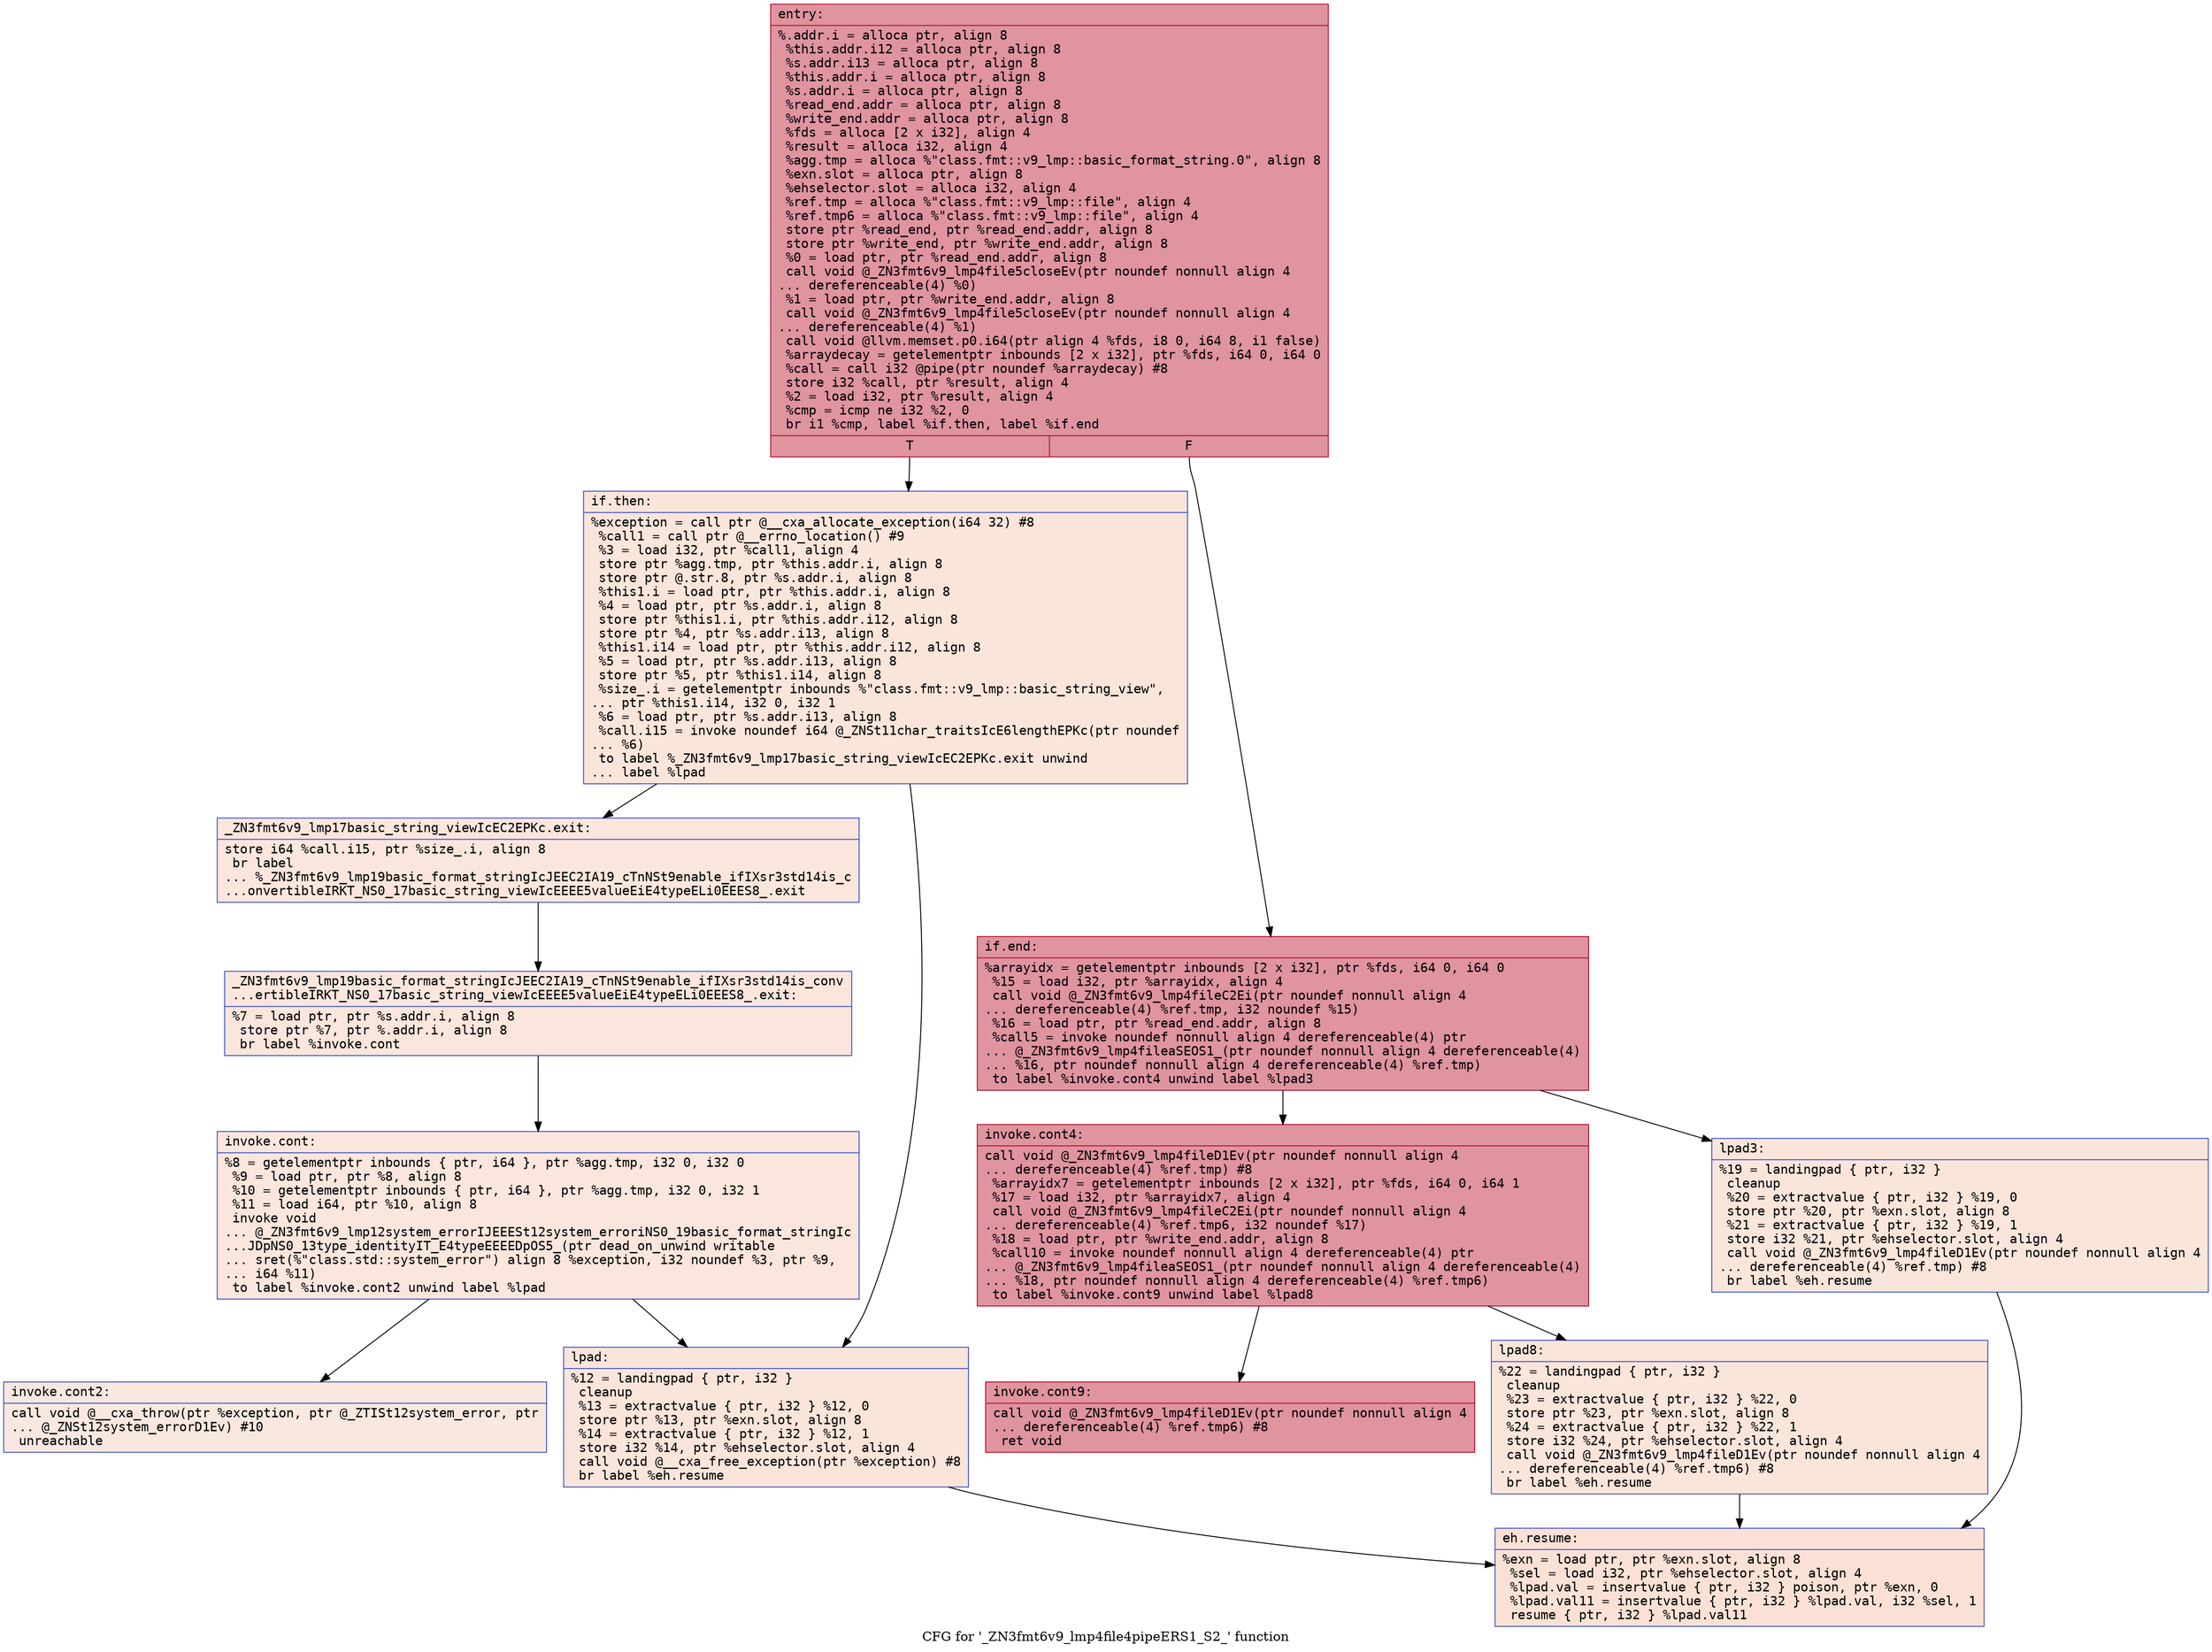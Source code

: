 digraph "CFG for '_ZN3fmt6v9_lmp4file4pipeERS1_S2_' function" {
	label="CFG for '_ZN3fmt6v9_lmp4file4pipeERS1_S2_' function";

	Node0x55957a4b5280 [shape=record,color="#b70d28ff", style=filled, fillcolor="#b70d2870" fontname="Courier",label="{entry:\l|  %.addr.i = alloca ptr, align 8\l  %this.addr.i12 = alloca ptr, align 8\l  %s.addr.i13 = alloca ptr, align 8\l  %this.addr.i = alloca ptr, align 8\l  %s.addr.i = alloca ptr, align 8\l  %read_end.addr = alloca ptr, align 8\l  %write_end.addr = alloca ptr, align 8\l  %fds = alloca [2 x i32], align 4\l  %result = alloca i32, align 4\l  %agg.tmp = alloca %\"class.fmt::v9_lmp::basic_format_string.0\", align 8\l  %exn.slot = alloca ptr, align 8\l  %ehselector.slot = alloca i32, align 4\l  %ref.tmp = alloca %\"class.fmt::v9_lmp::file\", align 4\l  %ref.tmp6 = alloca %\"class.fmt::v9_lmp::file\", align 4\l  store ptr %read_end, ptr %read_end.addr, align 8\l  store ptr %write_end, ptr %write_end.addr, align 8\l  %0 = load ptr, ptr %read_end.addr, align 8\l  call void @_ZN3fmt6v9_lmp4file5closeEv(ptr noundef nonnull align 4\l... dereferenceable(4) %0)\l  %1 = load ptr, ptr %write_end.addr, align 8\l  call void @_ZN3fmt6v9_lmp4file5closeEv(ptr noundef nonnull align 4\l... dereferenceable(4) %1)\l  call void @llvm.memset.p0.i64(ptr align 4 %fds, i8 0, i64 8, i1 false)\l  %arraydecay = getelementptr inbounds [2 x i32], ptr %fds, i64 0, i64 0\l  %call = call i32 @pipe(ptr noundef %arraydecay) #8\l  store i32 %call, ptr %result, align 4\l  %2 = load i32, ptr %result, align 4\l  %cmp = icmp ne i32 %2, 0\l  br i1 %cmp, label %if.then, label %if.end\l|{<s0>T|<s1>F}}"];
	Node0x55957a4b5280:s0 -> Node0x55957a4b6780[tooltip="entry -> if.then\nProbability 0.00%" ];
	Node0x55957a4b5280:s1 -> Node0x55957a4b6850[tooltip="entry -> if.end\nProbability 100.00%" ];
	Node0x55957a4b6780 [shape=record,color="#3d50c3ff", style=filled, fillcolor="#f4c5ad70" fontname="Courier",label="{if.then:\l|  %exception = call ptr @__cxa_allocate_exception(i64 32) #8\l  %call1 = call ptr @__errno_location() #9\l  %3 = load i32, ptr %call1, align 4\l  store ptr %agg.tmp, ptr %this.addr.i, align 8\l  store ptr @.str.8, ptr %s.addr.i, align 8\l  %this1.i = load ptr, ptr %this.addr.i, align 8\l  %4 = load ptr, ptr %s.addr.i, align 8\l  store ptr %this1.i, ptr %this.addr.i12, align 8\l  store ptr %4, ptr %s.addr.i13, align 8\l  %this1.i14 = load ptr, ptr %this.addr.i12, align 8\l  %5 = load ptr, ptr %s.addr.i13, align 8\l  store ptr %5, ptr %this1.i14, align 8\l  %size_.i = getelementptr inbounds %\"class.fmt::v9_lmp::basic_string_view\",\l... ptr %this1.i14, i32 0, i32 1\l  %6 = load ptr, ptr %s.addr.i13, align 8\l  %call.i15 = invoke noundef i64 @_ZNSt11char_traitsIcE6lengthEPKc(ptr noundef\l... %6)\l          to label %_ZN3fmt6v9_lmp17basic_string_viewIcEC2EPKc.exit unwind\l... label %lpad\l}"];
	Node0x55957a4b6780 -> Node0x55957a4b74f0[tooltip="if.then -> _ZN3fmt6v9_lmp17basic_string_viewIcEC2EPKc.exit\nProbability 50.00%" ];
	Node0x55957a4b6780 -> Node0x55957a4b7590[tooltip="if.then -> lpad\nProbability 50.00%" ];
	Node0x55957a4b74f0 [shape=record,color="#3d50c3ff", style=filled, fillcolor="#f3c7b170" fontname="Courier",label="{_ZN3fmt6v9_lmp17basic_string_viewIcEC2EPKc.exit:\l|  store i64 %call.i15, ptr %size_.i, align 8\l  br label\l... %_ZN3fmt6v9_lmp19basic_format_stringIcJEEC2IA19_cTnNSt9enable_ifIXsr3std14is_c\l...onvertibleIRKT_NS0_17basic_string_viewIcEEEE5valueEiE4typeELi0EEES8_.exit\l}"];
	Node0x55957a4b74f0 -> Node0x55957a4b7880[tooltip="_ZN3fmt6v9_lmp17basic_string_viewIcEC2EPKc.exit -> _ZN3fmt6v9_lmp19basic_format_stringIcJEEC2IA19_cTnNSt9enable_ifIXsr3std14is_convertibleIRKT_NS0_17basic_string_viewIcEEEE5valueEiE4typeELi0EEES8_.exit\nProbability 100.00%" ];
	Node0x55957a4b7880 [shape=record,color="#3d50c3ff", style=filled, fillcolor="#f3c7b170" fontname="Courier",label="{_ZN3fmt6v9_lmp19basic_format_stringIcJEEC2IA19_cTnNSt9enable_ifIXsr3std14is_conv\l...ertibleIRKT_NS0_17basic_string_viewIcEEEE5valueEiE4typeELi0EEES8_.exit:\l|  %7 = load ptr, ptr %s.addr.i, align 8\l  store ptr %7, ptr %.addr.i, align 8\l  br label %invoke.cont\l}"];
	Node0x55957a4b7880 -> Node0x55957a4b7bb0[tooltip="_ZN3fmt6v9_lmp19basic_format_stringIcJEEC2IA19_cTnNSt9enable_ifIXsr3std14is_convertibleIRKT_NS0_17basic_string_viewIcEEEE5valueEiE4typeELi0EEES8_.exit -> invoke.cont\nProbability 100.00%" ];
	Node0x55957a4b7bb0 [shape=record,color="#3d50c3ff", style=filled, fillcolor="#f3c7b170" fontname="Courier",label="{invoke.cont:\l|  %8 = getelementptr inbounds \{ ptr, i64 \}, ptr %agg.tmp, i32 0, i32 0\l  %9 = load ptr, ptr %8, align 8\l  %10 = getelementptr inbounds \{ ptr, i64 \}, ptr %agg.tmp, i32 0, i32 1\l  %11 = load i64, ptr %10, align 8\l  invoke void\l... @_ZN3fmt6v9_lmp12system_errorIJEEESt12system_erroriNS0_19basic_format_stringIc\l...JDpNS0_13type_identityIT_E4typeEEEEDpOS5_(ptr dead_on_unwind writable\l... sret(%\"class.std::system_error\") align 8 %exception, i32 noundef %3, ptr %9,\l... i64 %11)\l          to label %invoke.cont2 unwind label %lpad\l}"];
	Node0x55957a4b7bb0 -> Node0x55957a4b7f70[tooltip="invoke.cont -> invoke.cont2\nProbability 50.00%" ];
	Node0x55957a4b7bb0 -> Node0x55957a4b7590[tooltip="invoke.cont -> lpad\nProbability 50.00%" ];
	Node0x55957a4b7f70 [shape=record,color="#3d50c3ff", style=filled, fillcolor="#f1ccb870" fontname="Courier",label="{invoke.cont2:\l|  call void @__cxa_throw(ptr %exception, ptr @_ZTISt12system_error, ptr\l... @_ZNSt12system_errorD1Ev) #10\l  unreachable\l}"];
	Node0x55957a4b7590 [shape=record,color="#3d50c3ff", style=filled, fillcolor="#f4c5ad70" fontname="Courier",label="{lpad:\l|  %12 = landingpad \{ ptr, i32 \}\l          cleanup\l  %13 = extractvalue \{ ptr, i32 \} %12, 0\l  store ptr %13, ptr %exn.slot, align 8\l  %14 = extractvalue \{ ptr, i32 \} %12, 1\l  store i32 %14, ptr %ehselector.slot, align 4\l  call void @__cxa_free_exception(ptr %exception) #8\l  br label %eh.resume\l}"];
	Node0x55957a4b7590 -> Node0x55957a4b8650[tooltip="lpad -> eh.resume\nProbability 100.00%" ];
	Node0x55957a4b6850 [shape=record,color="#b70d28ff", style=filled, fillcolor="#b70d2870" fontname="Courier",label="{if.end:\l|  %arrayidx = getelementptr inbounds [2 x i32], ptr %fds, i64 0, i64 0\l  %15 = load i32, ptr %arrayidx, align 4\l  call void @_ZN3fmt6v9_lmp4fileC2Ei(ptr noundef nonnull align 4\l... dereferenceable(4) %ref.tmp, i32 noundef %15)\l  %16 = load ptr, ptr %read_end.addr, align 8\l  %call5 = invoke noundef nonnull align 4 dereferenceable(4) ptr\l... @_ZN3fmt6v9_lmp4fileaSEOS1_(ptr noundef nonnull align 4 dereferenceable(4)\l... %16, ptr noundef nonnull align 4 dereferenceable(4) %ref.tmp)\l          to label %invoke.cont4 unwind label %lpad3\l}"];
	Node0x55957a4b6850 -> Node0x55957a4b8960[tooltip="if.end -> invoke.cont4\nProbability 100.00%" ];
	Node0x55957a4b6850 -> Node0x55957a4b89b0[tooltip="if.end -> lpad3\nProbability 0.00%" ];
	Node0x55957a4b8960 [shape=record,color="#b70d28ff", style=filled, fillcolor="#b70d2870" fontname="Courier",label="{invoke.cont4:\l|  call void @_ZN3fmt6v9_lmp4fileD1Ev(ptr noundef nonnull align 4\l... dereferenceable(4) %ref.tmp) #8\l  %arrayidx7 = getelementptr inbounds [2 x i32], ptr %fds, i64 0, i64 1\l  %17 = load i32, ptr %arrayidx7, align 4\l  call void @_ZN3fmt6v9_lmp4fileC2Ei(ptr noundef nonnull align 4\l... dereferenceable(4) %ref.tmp6, i32 noundef %17)\l  %18 = load ptr, ptr %write_end.addr, align 8\l  %call10 = invoke noundef nonnull align 4 dereferenceable(4) ptr\l... @_ZN3fmt6v9_lmp4fileaSEOS1_(ptr noundef nonnull align 4 dereferenceable(4)\l... %18, ptr noundef nonnull align 4 dereferenceable(4) %ref.tmp6)\l          to label %invoke.cont9 unwind label %lpad8\l}"];
	Node0x55957a4b8960 -> Node0x55957a4b9140[tooltip="invoke.cont4 -> invoke.cont9\nProbability 100.00%" ];
	Node0x55957a4b8960 -> Node0x55957a4b9190[tooltip="invoke.cont4 -> lpad8\nProbability 0.00%" ];
	Node0x55957a4b9140 [shape=record,color="#b70d28ff", style=filled, fillcolor="#b70d2870" fontname="Courier",label="{invoke.cont9:\l|  call void @_ZN3fmt6v9_lmp4fileD1Ev(ptr noundef nonnull align 4\l... dereferenceable(4) %ref.tmp6) #8\l  ret void\l}"];
	Node0x55957a4b89b0 [shape=record,color="#3d50c3ff", style=filled, fillcolor="#f4c5ad70" fontname="Courier",label="{lpad3:\l|  %19 = landingpad \{ ptr, i32 \}\l          cleanup\l  %20 = extractvalue \{ ptr, i32 \} %19, 0\l  store ptr %20, ptr %exn.slot, align 8\l  %21 = extractvalue \{ ptr, i32 \} %19, 1\l  store i32 %21, ptr %ehselector.slot, align 4\l  call void @_ZN3fmt6v9_lmp4fileD1Ev(ptr noundef nonnull align 4\l... dereferenceable(4) %ref.tmp) #8\l  br label %eh.resume\l}"];
	Node0x55957a4b89b0 -> Node0x55957a4b8650[tooltip="lpad3 -> eh.resume\nProbability 100.00%" ];
	Node0x55957a4b9190 [shape=record,color="#3d50c3ff", style=filled, fillcolor="#f4c5ad70" fontname="Courier",label="{lpad8:\l|  %22 = landingpad \{ ptr, i32 \}\l          cleanup\l  %23 = extractvalue \{ ptr, i32 \} %22, 0\l  store ptr %23, ptr %exn.slot, align 8\l  %24 = extractvalue \{ ptr, i32 \} %22, 1\l  store i32 %24, ptr %ehselector.slot, align 4\l  call void @_ZN3fmt6v9_lmp4fileD1Ev(ptr noundef nonnull align 4\l... dereferenceable(4) %ref.tmp6) #8\l  br label %eh.resume\l}"];
	Node0x55957a4b9190 -> Node0x55957a4b8650[tooltip="lpad8 -> eh.resume\nProbability 100.00%" ];
	Node0x55957a4b8650 [shape=record,color="#3d50c3ff", style=filled, fillcolor="#f7bca170" fontname="Courier",label="{eh.resume:\l|  %exn = load ptr, ptr %exn.slot, align 8\l  %sel = load i32, ptr %ehselector.slot, align 4\l  %lpad.val = insertvalue \{ ptr, i32 \} poison, ptr %exn, 0\l  %lpad.val11 = insertvalue \{ ptr, i32 \} %lpad.val, i32 %sel, 1\l  resume \{ ptr, i32 \} %lpad.val11\l}"];
}

